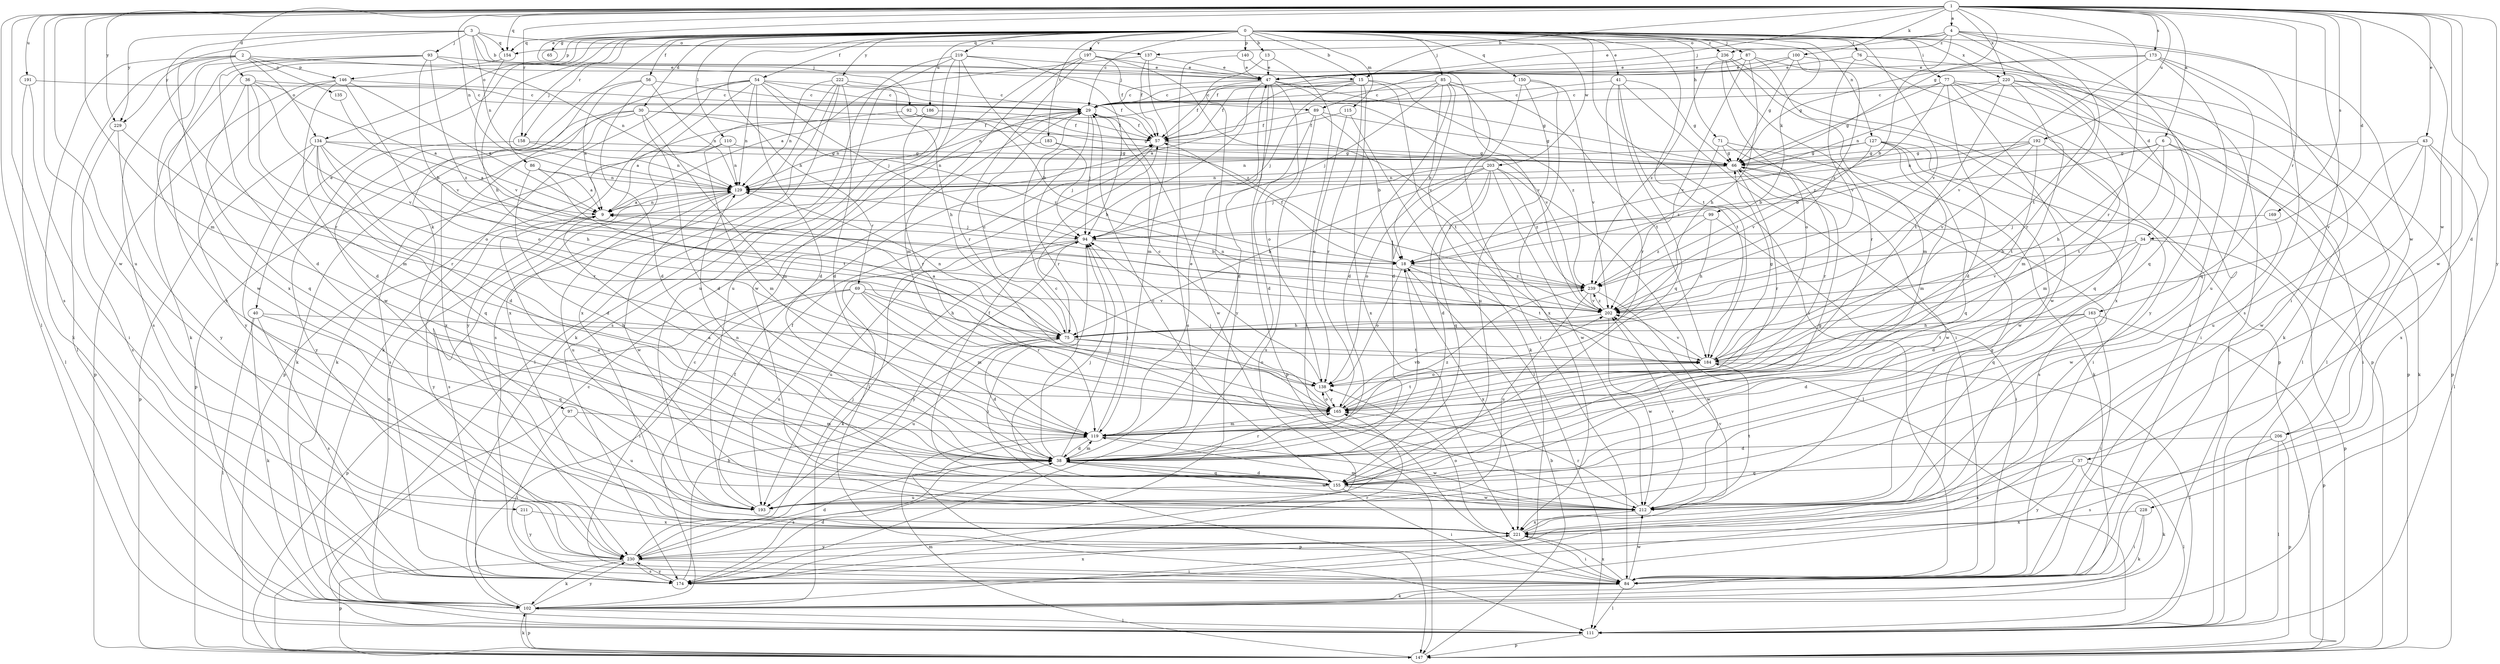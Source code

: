strict digraph  {
0;
1;
2;
3;
4;
6;
9;
13;
15;
18;
29;
30;
34;
36;
37;
38;
40;
41;
43;
47;
54;
56;
57;
65;
66;
69;
71;
75;
76;
77;
84;
85;
86;
87;
89;
92;
93;
94;
97;
99;
100;
102;
110;
111;
115;
119;
127;
129;
134;
135;
137;
138;
140;
146;
147;
150;
154;
155;
158;
163;
165;
169;
173;
174;
183;
184;
186;
191;
192;
193;
197;
202;
203;
206;
211;
212;
219;
220;
221;
222;
228;
229;
230;
236;
239;
0 -> 13  [label=b];
0 -> 15  [label=b];
0 -> 29  [label=c];
0 -> 30  [label=d];
0 -> 34  [label=d];
0 -> 40  [label=e];
0 -> 41  [label=e];
0 -> 54  [label=f];
0 -> 56  [label=f];
0 -> 65  [label=g];
0 -> 69  [label=h];
0 -> 71  [label=h];
0 -> 75  [label=h];
0 -> 76  [label=i];
0 -> 77  [label=i];
0 -> 84  [label=i];
0 -> 85  [label=j];
0 -> 86  [label=j];
0 -> 87  [label=j];
0 -> 97  [label=k];
0 -> 99  [label=k];
0 -> 110  [label=l];
0 -> 115  [label=m];
0 -> 127  [label=n];
0 -> 134  [label=o];
0 -> 140  [label=p];
0 -> 146  [label=p];
0 -> 150  [label=q];
0 -> 154  [label=q];
0 -> 158  [label=r];
0 -> 183  [label=t];
0 -> 184  [label=t];
0 -> 186  [label=u];
0 -> 197  [label=v];
0 -> 202  [label=v];
0 -> 203  [label=w];
0 -> 206  [label=w];
0 -> 219  [label=x];
0 -> 220  [label=x];
0 -> 222  [label=y];
0 -> 236  [label=z];
1 -> 4  [label=a];
1 -> 6  [label=a];
1 -> 15  [label=b];
1 -> 34  [label=d];
1 -> 36  [label=d];
1 -> 37  [label=d];
1 -> 43  [label=e];
1 -> 47  [label=e];
1 -> 66  [label=g];
1 -> 84  [label=i];
1 -> 89  [label=j];
1 -> 100  [label=k];
1 -> 111  [label=l];
1 -> 119  [label=m];
1 -> 129  [label=n];
1 -> 154  [label=q];
1 -> 158  [label=r];
1 -> 163  [label=r];
1 -> 165  [label=r];
1 -> 169  [label=s];
1 -> 173  [label=s];
1 -> 174  [label=s];
1 -> 191  [label=u];
1 -> 192  [label=u];
1 -> 193  [label=u];
1 -> 206  [label=w];
1 -> 211  [label=w];
1 -> 212  [label=w];
1 -> 220  [label=x];
1 -> 228  [label=y];
1 -> 229  [label=y];
2 -> 89  [label=j];
2 -> 102  [label=k];
2 -> 111  [label=l];
2 -> 134  [label=o];
2 -> 135  [label=o];
2 -> 146  [label=p];
2 -> 174  [label=s];
2 -> 229  [label=y];
3 -> 15  [label=b];
3 -> 92  [label=j];
3 -> 93  [label=j];
3 -> 129  [label=n];
3 -> 137  [label=o];
3 -> 154  [label=q];
3 -> 165  [label=r];
3 -> 221  [label=x];
3 -> 229  [label=y];
4 -> 18  [label=b];
4 -> 47  [label=e];
4 -> 137  [label=o];
4 -> 154  [label=q];
4 -> 155  [label=q];
4 -> 165  [label=r];
4 -> 174  [label=s];
4 -> 184  [label=t];
4 -> 236  [label=z];
6 -> 18  [label=b];
6 -> 66  [label=g];
6 -> 75  [label=h];
6 -> 84  [label=i];
6 -> 102  [label=k];
6 -> 184  [label=t];
9 -> 94  [label=j];
9 -> 129  [label=n];
9 -> 230  [label=y];
13 -> 47  [label=e];
13 -> 84  [label=i];
13 -> 230  [label=y];
15 -> 9  [label=a];
15 -> 29  [label=c];
15 -> 57  [label=f];
15 -> 94  [label=j];
15 -> 165  [label=r];
15 -> 184  [label=t];
15 -> 221  [label=x];
15 -> 239  [label=z];
18 -> 57  [label=f];
18 -> 138  [label=o];
18 -> 184  [label=t];
18 -> 221  [label=x];
18 -> 239  [label=z];
29 -> 57  [label=f];
29 -> 94  [label=j];
29 -> 129  [label=n];
29 -> 165  [label=r];
29 -> 212  [label=w];
30 -> 38  [label=d];
30 -> 57  [label=f];
30 -> 102  [label=k];
30 -> 119  [label=m];
30 -> 147  [label=p];
30 -> 221  [label=x];
30 -> 239  [label=z];
34 -> 18  [label=b];
34 -> 38  [label=d];
34 -> 147  [label=p];
34 -> 155  [label=q];
34 -> 202  [label=v];
36 -> 9  [label=a];
36 -> 29  [label=c];
36 -> 119  [label=m];
36 -> 138  [label=o];
36 -> 155  [label=q];
36 -> 202  [label=v];
37 -> 102  [label=k];
37 -> 111  [label=l];
37 -> 155  [label=q];
37 -> 221  [label=x];
37 -> 230  [label=y];
38 -> 9  [label=a];
38 -> 18  [label=b];
38 -> 29  [label=c];
38 -> 94  [label=j];
38 -> 119  [label=m];
38 -> 155  [label=q];
38 -> 165  [label=r];
38 -> 174  [label=s];
38 -> 212  [label=w];
40 -> 75  [label=h];
40 -> 102  [label=k];
40 -> 111  [label=l];
40 -> 155  [label=q];
40 -> 174  [label=s];
41 -> 29  [label=c];
41 -> 66  [label=g];
41 -> 84  [label=i];
41 -> 155  [label=q];
41 -> 165  [label=r];
41 -> 184  [label=t];
43 -> 66  [label=g];
43 -> 111  [label=l];
43 -> 193  [label=u];
43 -> 202  [label=v];
43 -> 212  [label=w];
43 -> 221  [label=x];
47 -> 29  [label=c];
47 -> 38  [label=d];
47 -> 57  [label=f];
47 -> 66  [label=g];
47 -> 75  [label=h];
47 -> 138  [label=o];
47 -> 147  [label=p];
47 -> 202  [label=v];
54 -> 18  [label=b];
54 -> 29  [label=c];
54 -> 38  [label=d];
54 -> 57  [label=f];
54 -> 94  [label=j];
54 -> 102  [label=k];
54 -> 129  [label=n];
54 -> 147  [label=p];
54 -> 221  [label=x];
54 -> 230  [label=y];
56 -> 9  [label=a];
56 -> 29  [label=c];
56 -> 38  [label=d];
56 -> 129  [label=n];
56 -> 212  [label=w];
57 -> 66  [label=g];
57 -> 111  [label=l];
66 -> 129  [label=n];
66 -> 165  [label=r];
66 -> 174  [label=s];
66 -> 212  [label=w];
69 -> 75  [label=h];
69 -> 84  [label=i];
69 -> 119  [label=m];
69 -> 147  [label=p];
69 -> 165  [label=r];
69 -> 193  [label=u];
69 -> 202  [label=v];
71 -> 66  [label=g];
71 -> 102  [label=k];
71 -> 165  [label=r];
71 -> 239  [label=z];
75 -> 9  [label=a];
75 -> 29  [label=c];
75 -> 38  [label=d];
75 -> 129  [label=n];
75 -> 138  [label=o];
75 -> 184  [label=t];
75 -> 193  [label=u];
76 -> 47  [label=e];
76 -> 84  [label=i];
76 -> 111  [label=l];
76 -> 202  [label=v];
77 -> 29  [label=c];
77 -> 38  [label=d];
77 -> 66  [label=g];
77 -> 84  [label=i];
77 -> 111  [label=l];
77 -> 147  [label=p];
77 -> 212  [label=w];
77 -> 239  [label=z];
84 -> 102  [label=k];
84 -> 111  [label=l];
84 -> 212  [label=w];
84 -> 221  [label=x];
85 -> 18  [label=b];
85 -> 29  [label=c];
85 -> 38  [label=d];
85 -> 84  [label=i];
85 -> 94  [label=j];
85 -> 102  [label=k];
85 -> 129  [label=n];
85 -> 184  [label=t];
86 -> 9  [label=a];
86 -> 38  [label=d];
86 -> 129  [label=n];
86 -> 184  [label=t];
87 -> 47  [label=e];
87 -> 75  [label=h];
87 -> 147  [label=p];
87 -> 202  [label=v];
87 -> 221  [label=x];
87 -> 239  [label=z];
89 -> 18  [label=b];
89 -> 38  [label=d];
89 -> 57  [label=f];
89 -> 66  [label=g];
89 -> 174  [label=s];
92 -> 9  [label=a];
92 -> 57  [label=f];
92 -> 66  [label=g];
93 -> 38  [label=d];
93 -> 47  [label=e];
93 -> 129  [label=n];
93 -> 202  [label=v];
93 -> 212  [label=w];
93 -> 221  [label=x];
93 -> 239  [label=z];
94 -> 18  [label=b];
94 -> 84  [label=i];
94 -> 102  [label=k];
94 -> 193  [label=u];
94 -> 230  [label=y];
97 -> 84  [label=i];
97 -> 119  [label=m];
97 -> 193  [label=u];
99 -> 75  [label=h];
99 -> 84  [label=i];
99 -> 94  [label=j];
99 -> 239  [label=z];
100 -> 47  [label=e];
100 -> 57  [label=f];
100 -> 66  [label=g];
100 -> 230  [label=y];
100 -> 239  [label=z];
102 -> 29  [label=c];
102 -> 57  [label=f];
102 -> 111  [label=l];
102 -> 129  [label=n];
102 -> 147  [label=p];
102 -> 230  [label=y];
110 -> 66  [label=g];
110 -> 119  [label=m];
110 -> 129  [label=n];
110 -> 174  [label=s];
111 -> 147  [label=p];
115 -> 57  [label=f];
115 -> 111  [label=l];
115 -> 138  [label=o];
119 -> 38  [label=d];
119 -> 47  [label=e];
119 -> 94  [label=j];
119 -> 147  [label=p];
119 -> 212  [label=w];
119 -> 239  [label=z];
127 -> 66  [label=g];
127 -> 84  [label=i];
127 -> 119  [label=m];
127 -> 129  [label=n];
127 -> 155  [label=q];
127 -> 202  [label=v];
127 -> 212  [label=w];
129 -> 9  [label=a];
129 -> 174  [label=s];
129 -> 193  [label=u];
129 -> 212  [label=w];
134 -> 9  [label=a];
134 -> 38  [label=d];
134 -> 66  [label=g];
134 -> 75  [label=h];
134 -> 147  [label=p];
134 -> 155  [label=q];
134 -> 165  [label=r];
134 -> 230  [label=y];
135 -> 18  [label=b];
137 -> 9  [label=a];
137 -> 47  [label=e];
137 -> 57  [label=f];
137 -> 119  [label=m];
138 -> 29  [label=c];
138 -> 165  [label=r];
140 -> 47  [label=e];
140 -> 174  [label=s];
140 -> 202  [label=v];
146 -> 9  [label=a];
146 -> 29  [label=c];
146 -> 38  [label=d];
146 -> 138  [label=o];
146 -> 147  [label=p];
146 -> 230  [label=y];
147 -> 18  [label=b];
147 -> 29  [label=c];
147 -> 102  [label=k];
147 -> 119  [label=m];
150 -> 29  [label=c];
150 -> 38  [label=d];
150 -> 193  [label=u];
150 -> 202  [label=v];
150 -> 221  [label=x];
154 -> 102  [label=k];
154 -> 202  [label=v];
155 -> 9  [label=a];
155 -> 29  [label=c];
155 -> 38  [label=d];
155 -> 57  [label=f];
155 -> 66  [label=g];
155 -> 84  [label=i];
155 -> 94  [label=j];
155 -> 129  [label=n];
155 -> 193  [label=u];
155 -> 212  [label=w];
158 -> 66  [label=g];
158 -> 129  [label=n];
158 -> 230  [label=y];
163 -> 38  [label=d];
163 -> 75  [label=h];
163 -> 84  [label=i];
163 -> 147  [label=p];
163 -> 184  [label=t];
165 -> 94  [label=j];
165 -> 119  [label=m];
165 -> 138  [label=o];
165 -> 184  [label=t];
165 -> 202  [label=v];
169 -> 94  [label=j];
169 -> 212  [label=w];
173 -> 47  [label=e];
173 -> 66  [label=g];
173 -> 102  [label=k];
173 -> 155  [label=q];
173 -> 193  [label=u];
173 -> 202  [label=v];
174 -> 38  [label=d];
174 -> 75  [label=h];
174 -> 165  [label=r];
174 -> 221  [label=x];
174 -> 230  [label=y];
183 -> 66  [label=g];
183 -> 94  [label=j];
183 -> 129  [label=n];
184 -> 66  [label=g];
184 -> 111  [label=l];
184 -> 138  [label=o];
184 -> 202  [label=v];
186 -> 57  [label=f];
186 -> 102  [label=k];
186 -> 165  [label=r];
191 -> 29  [label=c];
191 -> 84  [label=i];
191 -> 111  [label=l];
192 -> 18  [label=b];
192 -> 66  [label=g];
192 -> 119  [label=m];
192 -> 129  [label=n];
192 -> 184  [label=t];
192 -> 202  [label=v];
193 -> 57  [label=f];
197 -> 47  [label=e];
197 -> 57  [label=f];
197 -> 119  [label=m];
197 -> 165  [label=r];
197 -> 193  [label=u];
197 -> 202  [label=v];
202 -> 75  [label=h];
202 -> 129  [label=n];
202 -> 212  [label=w];
202 -> 239  [label=z];
203 -> 38  [label=d];
203 -> 75  [label=h];
203 -> 94  [label=j];
203 -> 111  [label=l];
203 -> 129  [label=n];
203 -> 138  [label=o];
203 -> 155  [label=q];
203 -> 212  [label=w];
203 -> 239  [label=z];
206 -> 38  [label=d];
206 -> 111  [label=l];
206 -> 147  [label=p];
206 -> 174  [label=s];
211 -> 221  [label=x];
211 -> 230  [label=y];
212 -> 119  [label=m];
212 -> 165  [label=r];
212 -> 184  [label=t];
212 -> 202  [label=v];
212 -> 221  [label=x];
219 -> 47  [label=e];
219 -> 94  [label=j];
219 -> 102  [label=k];
219 -> 174  [label=s];
219 -> 193  [label=u];
219 -> 212  [label=w];
219 -> 239  [label=z];
220 -> 29  [label=c];
220 -> 111  [label=l];
220 -> 119  [label=m];
220 -> 129  [label=n];
220 -> 147  [label=p];
220 -> 155  [label=q];
220 -> 184  [label=t];
221 -> 66  [label=g];
221 -> 84  [label=i];
221 -> 138  [label=o];
221 -> 202  [label=v];
221 -> 230  [label=y];
222 -> 29  [label=c];
222 -> 38  [label=d];
222 -> 75  [label=h];
222 -> 111  [label=l];
222 -> 129  [label=n];
222 -> 174  [label=s];
222 -> 221  [label=x];
228 -> 84  [label=i];
228 -> 102  [label=k];
228 -> 221  [label=x];
229 -> 165  [label=r];
229 -> 174  [label=s];
229 -> 230  [label=y];
230 -> 38  [label=d];
230 -> 84  [label=i];
230 -> 94  [label=j];
230 -> 102  [label=k];
230 -> 147  [label=p];
230 -> 174  [label=s];
236 -> 47  [label=e];
236 -> 119  [label=m];
236 -> 138  [label=o];
236 -> 147  [label=p];
236 -> 165  [label=r];
239 -> 193  [label=u];
239 -> 202  [label=v];
239 -> 212  [label=w];
}
